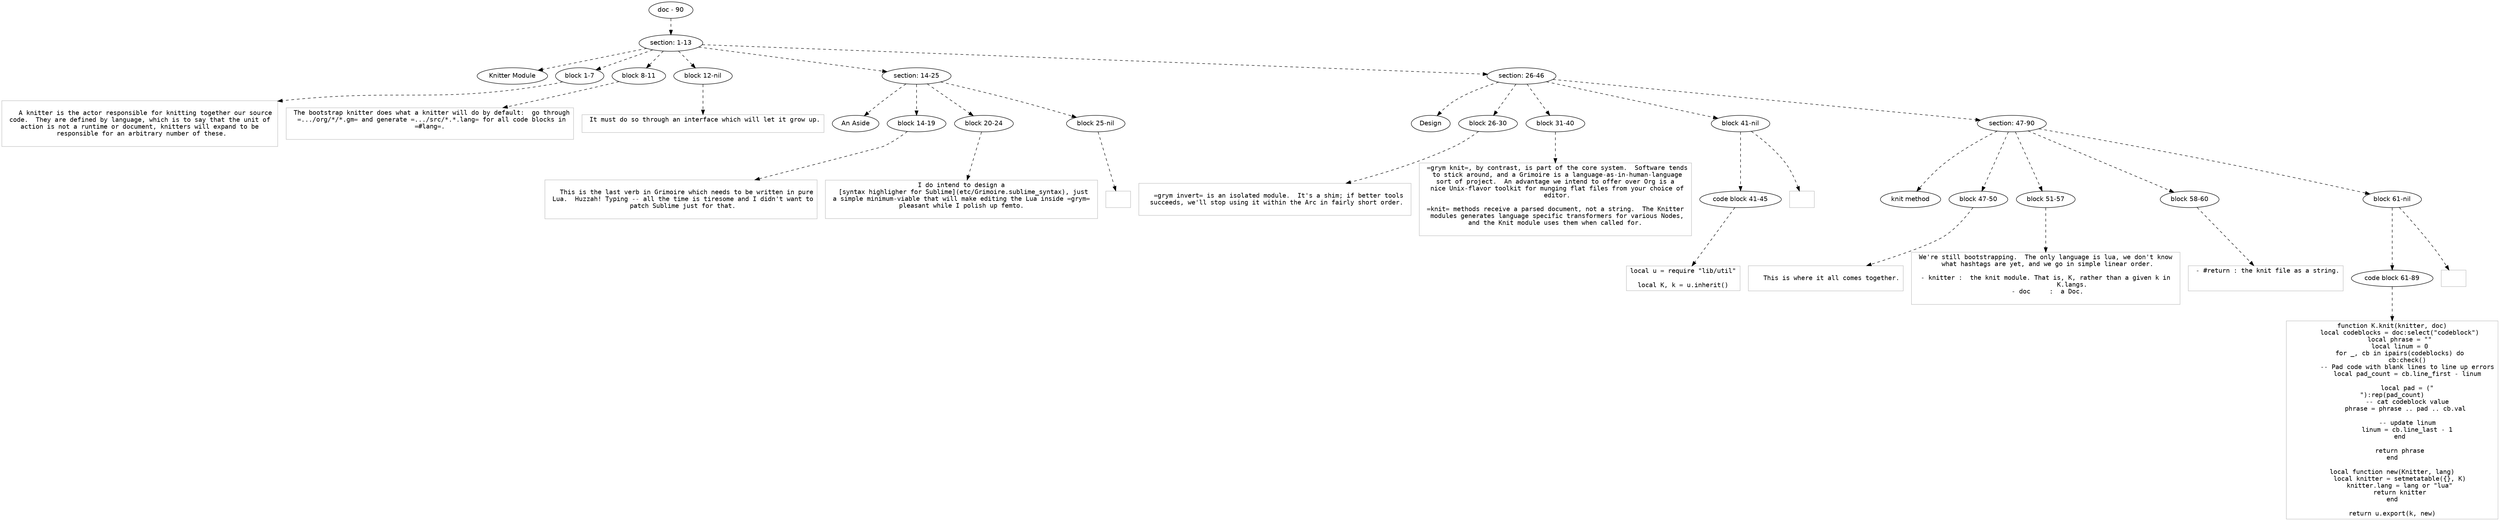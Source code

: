 digraph hierarchy {

node [fontname=Helvetica]
edge [style=dashed]

doc_0 [label="doc - 90"]

doc_0 -> { section_1}
{rank=same; section_1}

section_1 [label="section: 1-13"]

section_1 -> { header_2 block_3 block_4 block_5 section_6 section_7}
{rank=same; header_2 block_3 block_4 block_5 section_6 section_7}

header_2 [label="Knitter Module"]
block_3 [label="block 1-7"]
block_4 [label="block 8-11"]
block_5 [label="block 12-nil"]
section_6 [label="section: 14-25"]
section_7 [label="section: 26-46"]


block_3 -> leaf_8
leaf_8  [color=Gray,shape=rectangle,fontname=Inconsolata,label="
   A knitter is the actor responsible for knitting together our source
 code.  They are defined by language, which is to say that the unit of 
 action is not a runtime or document, knitters will expand to be 
 responsible for an arbitrary number of these.

"]
block_4 -> leaf_9
leaf_9  [color=Gray,shape=rectangle,fontname=Inconsolata,label=" The bootstrap knitter does what a knitter will do by default:  go through
 =.../org/*/*.gm= and generate =.../src/*.*.lang= for all code blocks in
 =#lang=. 

"]
block_5 -> leaf_10
leaf_10  [color=Gray,shape=rectangle,fontname=Inconsolata,label=" It must do so through an interface which will let it grow up.

"]section_6 -> { header_11 block_12 block_13 block_14}
{rank=same; header_11 block_12 block_13 block_14}

header_11 [label="An Aside"]
block_12 [label="block 14-19"]
block_13 [label="block 20-24"]
block_14 [label="block 25-nil"]


block_12 -> leaf_15
leaf_15  [color=Gray,shape=rectangle,fontname=Inconsolata,label="
   This is the last verb in Grimoire which needs to be written in pure
 Lua.  Huzzah! Typing -- all the time is tiresome and I didn't want to
 patch Sublime just for that.

"]
block_13 -> leaf_16
leaf_16  [color=Gray,shape=rectangle,fontname=Inconsolata,label=" I do intend to design a 
 [syntax highligher for Sublime](etc/Grimoire.sublime_syntax), just
 a simple minimum-viable that will make editing the Lua inside =grym= 
 pleasant while I polish up femto. 

"]
block_14 -> leaf_17
leaf_17  [color=Gray,shape=rectangle,fontname=Inconsolata,label=" 
"]section_7 -> { header_18 block_19 block_20 block_21 section_22}
{rank=same; header_18 block_19 block_20 block_21 section_22}

header_18 [label="Design"]
block_19 [label="block 26-30"]
block_20 [label="block 31-40"]
block_21 [label="block 41-nil"]
section_22 [label="section: 47-90"]


block_19 -> leaf_23
leaf_23  [color=Gray,shape=rectangle,fontname=Inconsolata,label="
   =grym invert= is an isolated module.  It's a shim; if better tools 
 succeeds, we'll stop using it within the Arc in fairly short order.

"]
block_20 -> leaf_24
leaf_24  [color=Gray,shape=rectangle,fontname=Inconsolata,label=" =grym knit=, by contrast, is part of the core system.  Software tends
 to stick around, and a Grimoire is a language-as-in-human-language
 sort of project.  An advantage we intend to offer over Org is a 
 nice Unix-flavor toolkit for munging flat files from your choice of
 editor.
 
 =knit= methods receive a parsed document, not a string.  The Knitter 
 modules generates language specific transformers for various Nodes,
 and the Knit module uses them when called for. 

"]block_21 -> { codeblock_25}
{rank=same; codeblock_25}

codeblock_25 [label="code block 41-45"]


codeblock_25 -> leaf_26
leaf_26  [color=Gray,shape=rectangle,fontname=Inconsolata,label="local u = require \"lib/util\"

local K, k = u.inherit()
"]
block_21 -> leaf_27
leaf_27  [color=Gray,shape=rectangle,fontname=Inconsolata,label="
"]section_22 -> { header_28 block_29 block_30 block_31 block_32}
{rank=same; header_28 block_29 block_30 block_31 block_32}

header_28 [label="knit method"]
block_29 [label="block 47-50"]
block_30 [label="block 51-57"]
block_31 [label="block 58-60"]
block_32 [label="block 61-nil"]


block_29 -> leaf_33
leaf_33  [color=Gray,shape=rectangle,fontname=Inconsolata,label="
   This is where it all comes together.

"]
block_30 -> leaf_34
leaf_34  [color=Gray,shape=rectangle,fontname=Inconsolata,label=" We're still bootstrapping.  The only language is lua, we don't know 
 what hashtags are yet, and we go in simple linear order.
 
 - knitter :  the knit module. That is, K, rather than a given k in 
              K.langs.
 - doc     :  a Doc.

"]
block_31 -> leaf_35
leaf_35  [color=Gray,shape=rectangle,fontname=Inconsolata,label=" - #return : the knit file as a string.


"]block_32 -> { codeblock_36}
{rank=same; codeblock_36}

codeblock_36 [label="code block 61-89"]


codeblock_36 -> leaf_37
leaf_37  [color=Gray,shape=rectangle,fontname=Inconsolata,label="function K.knit(knitter, doc)
    local codeblocks = doc:select(\"codeblock\")
    local phrase = \"\"
    local linum = 0
    for _, cb in ipairs(codeblocks) do
        cb:check()
        -- Pad code with blank lines to line up errors
        local pad_count = cb.line_first - linum

        local pad = (\"\n\"):rep(pad_count)
        -- cat codeblock value
        phrase = phrase .. pad .. cb.val 

        -- update linum
        linum = cb.line_last - 1
    end

    return phrase
end

local function new(Knitter, lang)
    local knitter = setmetatable({}, K)
    knitter.lang = lang or \"lua\"
    return knitter
end

return u.export(k, new)
"]
block_32 -> leaf_38
leaf_38  [color=Gray,shape=rectangle,fontname=Inconsolata,label="
"]
}
